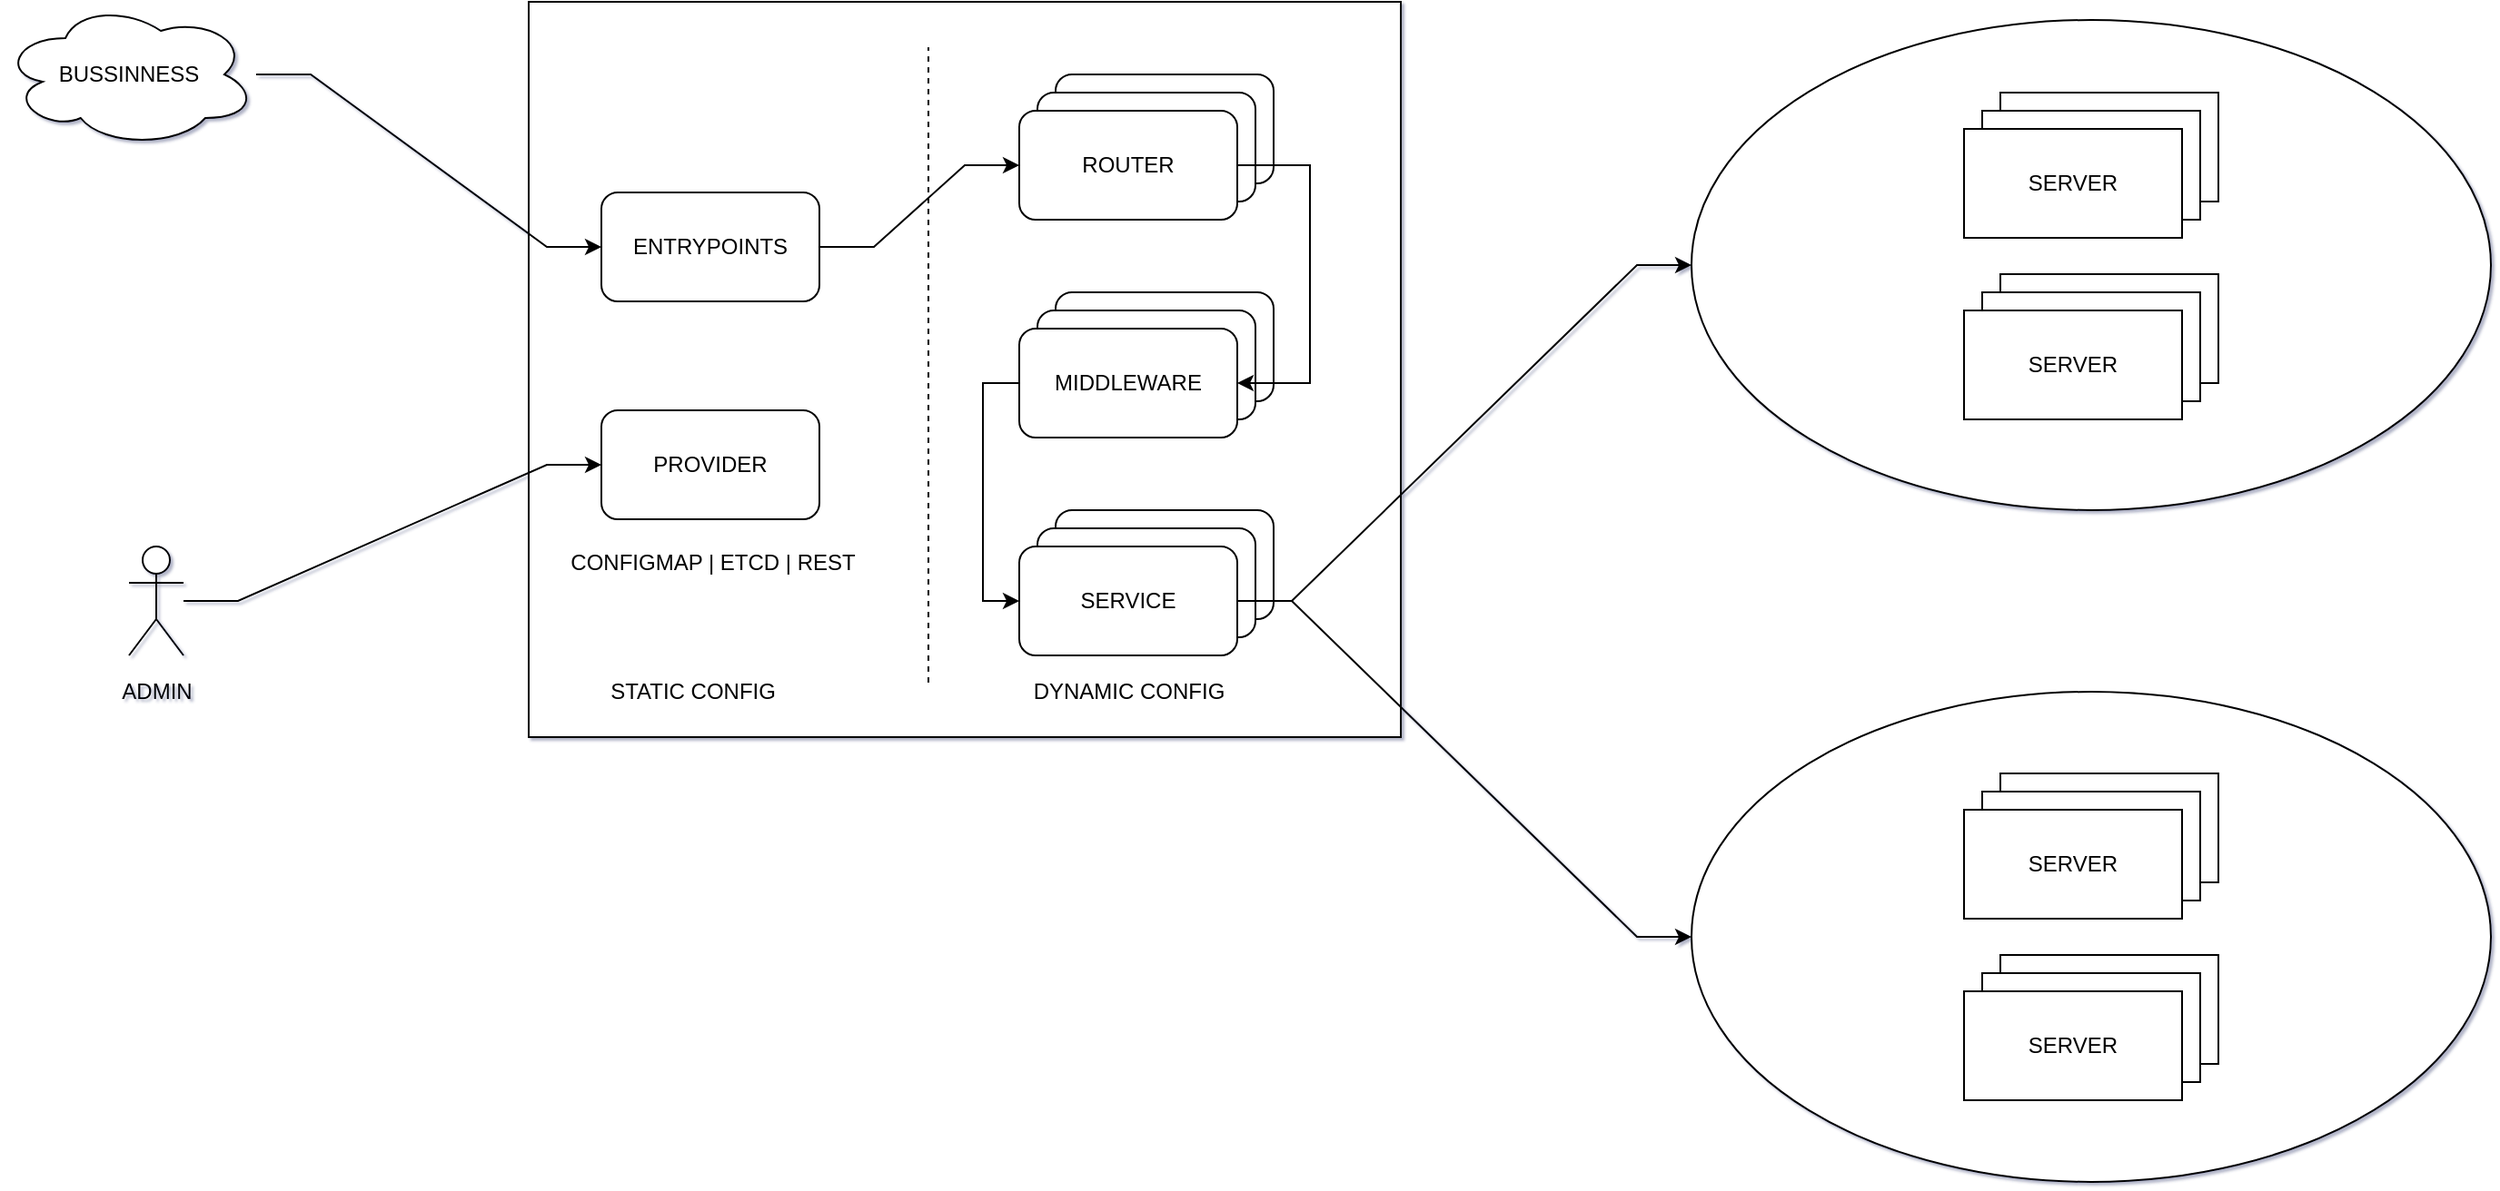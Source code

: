 <mxfile version="13.2.6" type="github">
  <diagram id="VSeTSDTbGr7kno4e8ZSS" name="第 1 页">
    <mxGraphModel dx="1411" dy="574" grid="0" gridSize="10" guides="1" tooltips="1" connect="1" arrows="1" fold="1" page="1" pageScale="1" pageWidth="4681" pageHeight="3300" math="0" shadow="1">
      <root>
        <mxCell id="0" />
        <mxCell id="1" parent="0" />
        <mxCell id="rJDTD4lO5hqLuJcOWx15-1" value="" style="rounded=0;whiteSpace=wrap;html=1;" parent="1" vertex="1">
          <mxGeometry x="360" y="160" width="480" height="405" as="geometry" />
        </mxCell>
        <mxCell id="f_kGkvsCkv21Wssh4Dlz-33" style="edgeStyle=entityRelationEdgeStyle;rounded=0;orthogonalLoop=1;jettySize=auto;html=1;" edge="1" parent="1" source="0BeCym-39-swH0D2_rm6-1" target="0BeCym-39-swH0D2_rm6-5">
          <mxGeometry relative="1" as="geometry" />
        </mxCell>
        <mxCell id="0BeCym-39-swH0D2_rm6-1" value="ENTRYPOINTS" style="rounded=1;whiteSpace=wrap;html=1;" parent="1" vertex="1">
          <mxGeometry x="400" y="265" width="120" height="60" as="geometry" />
        </mxCell>
        <mxCell id="0BeCym-39-swH0D2_rm6-2" value="PROVIDER" style="rounded=1;whiteSpace=wrap;html=1;" parent="1" vertex="1">
          <mxGeometry x="400" y="385" width="120" height="60" as="geometry" />
        </mxCell>
        <mxCell id="0BeCym-39-swH0D2_rm6-3" value="" style="rounded=1;whiteSpace=wrap;html=1;movable=1;resizable=1;rotatable=1;deletable=1;editable=1;connectable=1;" parent="1" vertex="1">
          <mxGeometry x="650" y="200" width="120" height="60" as="geometry" />
        </mxCell>
        <mxCell id="0BeCym-39-swH0D2_rm6-4" value="" style="rounded=1;whiteSpace=wrap;html=1;movable=1;resizable=1;rotatable=1;deletable=1;editable=1;connectable=1;" parent="1" vertex="1">
          <mxGeometry x="640" y="210" width="120" height="60" as="geometry" />
        </mxCell>
        <mxCell id="0BeCym-39-swH0D2_rm6-5" value="ROUTER" style="rounded=1;whiteSpace=wrap;html=1;movable=1;resizable=1;rotatable=1;deletable=1;editable=1;connectable=1;" parent="1" vertex="1">
          <mxGeometry x="630" y="220" width="120" height="60" as="geometry" />
        </mxCell>
        <mxCell id="0BeCym-39-swH0D2_rm6-6" value="" style="rounded=1;whiteSpace=wrap;html=1;movable=1;resizable=1;rotatable=1;deletable=1;editable=1;connectable=1;" parent="1" vertex="1">
          <mxGeometry x="650" y="440" width="120" height="60" as="geometry" />
        </mxCell>
        <mxCell id="0BeCym-39-swH0D2_rm6-7" value="" style="rounded=1;whiteSpace=wrap;html=1;movable=1;resizable=1;rotatable=1;deletable=1;editable=1;connectable=1;" parent="1" vertex="1">
          <mxGeometry x="640" y="450" width="120" height="60" as="geometry" />
        </mxCell>
        <mxCell id="f_kGkvsCkv21Wssh4Dlz-4" style="edgeStyle=entityRelationEdgeStyle;rounded=0;orthogonalLoop=1;jettySize=auto;html=1;exitX=1;exitY=0.5;exitDx=0;exitDy=0;entryX=0;entryY=0.5;entryDx=0;entryDy=0;" edge="1" parent="1" source="0BeCym-39-swH0D2_rm6-8" target="f_kGkvsCkv21Wssh4Dlz-6">
          <mxGeometry relative="1" as="geometry">
            <mxPoint x="910" y="345" as="targetPoint" />
          </mxGeometry>
        </mxCell>
        <mxCell id="f_kGkvsCkv21Wssh4Dlz-16" style="edgeStyle=entityRelationEdgeStyle;rounded=0;orthogonalLoop=1;jettySize=auto;html=1;exitX=1;exitY=0.5;exitDx=0;exitDy=0;entryX=0;entryY=0.5;entryDx=0;entryDy=0;" edge="1" parent="1" source="0BeCym-39-swH0D2_rm6-8" target="f_kGkvsCkv21Wssh4Dlz-11">
          <mxGeometry relative="1" as="geometry" />
        </mxCell>
        <mxCell id="0BeCym-39-swH0D2_rm6-8" value="SERVICE" style="rounded=1;whiteSpace=wrap;html=1;movable=1;resizable=1;rotatable=1;deletable=1;editable=1;connectable=1;" parent="1" vertex="1">
          <mxGeometry x="630" y="460" width="120" height="60" as="geometry" />
        </mxCell>
        <mxCell id="0BeCym-39-swH0D2_rm6-12" value="" style="endArrow=none;dashed=1;html=1;" parent="1" edge="1">
          <mxGeometry width="50" height="50" relative="1" as="geometry">
            <mxPoint x="580" y="535" as="sourcePoint" />
            <mxPoint x="580" y="185" as="targetPoint" />
          </mxGeometry>
        </mxCell>
        <mxCell id="f_kGkvsCkv21Wssh4Dlz-3" style="edgeStyle=entityRelationEdgeStyle;rounded=0;orthogonalLoop=1;jettySize=auto;html=1;" edge="1" parent="1" source="0BeCym-39-swH0D2_rm6-13" target="0BeCym-39-swH0D2_rm6-1">
          <mxGeometry relative="1" as="geometry" />
        </mxCell>
        <mxCell id="0BeCym-39-swH0D2_rm6-13" value="BUSSINNESS" style="ellipse;shape=cloud;whiteSpace=wrap;html=1;" parent="1" vertex="1">
          <mxGeometry x="70" y="160" width="140" height="80" as="geometry" />
        </mxCell>
        <mxCell id="f_kGkvsCkv21Wssh4Dlz-6" value="" style="ellipse;whiteSpace=wrap;html=1;" vertex="1" parent="1">
          <mxGeometry x="1000" y="170" width="440" height="270" as="geometry" />
        </mxCell>
        <mxCell id="f_kGkvsCkv21Wssh4Dlz-11" value="" style="ellipse;whiteSpace=wrap;html=1;" vertex="1" parent="1">
          <mxGeometry x="1000" y="540" width="440" height="270" as="geometry" />
        </mxCell>
        <mxCell id="f_kGkvsCkv21Wssh4Dlz-18" value="" style="rounded=1;whiteSpace=wrap;html=1;movable=1;resizable=1;rotatable=1;deletable=1;editable=1;connectable=1;" vertex="1" parent="1">
          <mxGeometry x="650" y="320" width="120" height="60" as="geometry" />
        </mxCell>
        <mxCell id="f_kGkvsCkv21Wssh4Dlz-19" value="" style="rounded=1;whiteSpace=wrap;html=1;movable=1;resizable=1;rotatable=1;deletable=1;editable=1;connectable=1;" vertex="1" parent="1">
          <mxGeometry x="640" y="330" width="120" height="60" as="geometry" />
        </mxCell>
        <mxCell id="f_kGkvsCkv21Wssh4Dlz-37" style="edgeStyle=elbowEdgeStyle;rounded=0;orthogonalLoop=1;jettySize=auto;html=1;entryX=0;entryY=0.5;entryDx=0;entryDy=0;" edge="1" parent="1" source="f_kGkvsCkv21Wssh4Dlz-20" target="0BeCym-39-swH0D2_rm6-8">
          <mxGeometry relative="1" as="geometry">
            <Array as="points">
              <mxPoint x="610" y="445" />
            </Array>
          </mxGeometry>
        </mxCell>
        <mxCell id="f_kGkvsCkv21Wssh4Dlz-20" value="&lt;span style=&quot;font-family: &amp;#34;helvetica&amp;#34;&quot;&gt;MIDDLEWARE&lt;/span&gt;" style="rounded=1;whiteSpace=wrap;html=1;movable=1;resizable=1;rotatable=1;deletable=1;editable=1;connectable=1;" vertex="1" parent="1">
          <mxGeometry x="630" y="340" width="120" height="60" as="geometry" />
        </mxCell>
        <mxCell id="f_kGkvsCkv21Wssh4Dlz-21" value="" style="rounded=0;whiteSpace=wrap;html=1;" vertex="1" parent="1">
          <mxGeometry x="1170" y="210" width="120" height="60" as="geometry" />
        </mxCell>
        <mxCell id="f_kGkvsCkv21Wssh4Dlz-22" value="" style="rounded=0;whiteSpace=wrap;html=1;" vertex="1" parent="1">
          <mxGeometry x="1160" y="220" width="120" height="60" as="geometry" />
        </mxCell>
        <mxCell id="f_kGkvsCkv21Wssh4Dlz-23" value="SERVER" style="rounded=0;whiteSpace=wrap;html=1;" vertex="1" parent="1">
          <mxGeometry x="1150" y="230" width="120" height="60" as="geometry" />
        </mxCell>
        <mxCell id="f_kGkvsCkv21Wssh4Dlz-24" value="" style="rounded=0;whiteSpace=wrap;html=1;" vertex="1" parent="1">
          <mxGeometry x="1170" y="310" width="120" height="60" as="geometry" />
        </mxCell>
        <mxCell id="f_kGkvsCkv21Wssh4Dlz-25" value="" style="rounded=0;whiteSpace=wrap;html=1;" vertex="1" parent="1">
          <mxGeometry x="1160" y="320" width="120" height="60" as="geometry" />
        </mxCell>
        <mxCell id="f_kGkvsCkv21Wssh4Dlz-26" value="&lt;span&gt;SERVER&lt;/span&gt;" style="rounded=0;whiteSpace=wrap;html=1;" vertex="1" parent="1">
          <mxGeometry x="1150" y="330" width="120" height="60" as="geometry" />
        </mxCell>
        <mxCell id="f_kGkvsCkv21Wssh4Dlz-27" value="" style="rounded=0;whiteSpace=wrap;html=1;" vertex="1" parent="1">
          <mxGeometry x="1170" y="585" width="120" height="60" as="geometry" />
        </mxCell>
        <mxCell id="f_kGkvsCkv21Wssh4Dlz-28" value="" style="rounded=0;whiteSpace=wrap;html=1;" vertex="1" parent="1">
          <mxGeometry x="1160" y="595" width="120" height="60" as="geometry" />
        </mxCell>
        <mxCell id="f_kGkvsCkv21Wssh4Dlz-29" value="SERVER" style="rounded=0;whiteSpace=wrap;html=1;" vertex="1" parent="1">
          <mxGeometry x="1150" y="605" width="120" height="60" as="geometry" />
        </mxCell>
        <mxCell id="f_kGkvsCkv21Wssh4Dlz-30" value="" style="rounded=0;whiteSpace=wrap;html=1;" vertex="1" parent="1">
          <mxGeometry x="1170" y="685" width="120" height="60" as="geometry" />
        </mxCell>
        <mxCell id="f_kGkvsCkv21Wssh4Dlz-31" value="" style="rounded=0;whiteSpace=wrap;html=1;" vertex="1" parent="1">
          <mxGeometry x="1160" y="695" width="120" height="60" as="geometry" />
        </mxCell>
        <mxCell id="f_kGkvsCkv21Wssh4Dlz-32" value="&lt;span&gt;SERVER&lt;/span&gt;" style="rounded=0;whiteSpace=wrap;html=1;" vertex="1" parent="1">
          <mxGeometry x="1150" y="705" width="120" height="60" as="geometry" />
        </mxCell>
        <mxCell id="f_kGkvsCkv21Wssh4Dlz-36" style="edgeStyle=elbowEdgeStyle;rounded=0;orthogonalLoop=1;jettySize=auto;html=1;exitX=1;exitY=0.5;exitDx=0;exitDy=0;entryX=1;entryY=0.5;entryDx=0;entryDy=0;" edge="1" parent="1" source="0BeCym-39-swH0D2_rm6-5" target="f_kGkvsCkv21Wssh4Dlz-20">
          <mxGeometry relative="1" as="geometry">
            <Array as="points">
              <mxPoint x="790" y="310" />
            </Array>
          </mxGeometry>
        </mxCell>
        <mxCell id="f_kGkvsCkv21Wssh4Dlz-38" value="ADMIN" style="text;html=1;resizable=0;autosize=1;align=center;verticalAlign=middle;points=[];fillColor=none;strokeColor=none;rounded=0;" vertex="1" parent="1">
          <mxGeometry x="130" y="530" width="50" height="20" as="geometry" />
        </mxCell>
        <mxCell id="f_kGkvsCkv21Wssh4Dlz-39" value="STATIC CONFIG" style="text;html=1;align=center;verticalAlign=middle;resizable=0;points=[];autosize=1;" vertex="1" parent="1">
          <mxGeometry x="395" y="530" width="110" height="20" as="geometry" />
        </mxCell>
        <mxCell id="f_kGkvsCkv21Wssh4Dlz-40" value="DYNAMIC CONFIG" style="text;html=1;align=center;verticalAlign=middle;resizable=0;points=[];autosize=1;" vertex="1" parent="1">
          <mxGeometry x="630" y="530" width="120" height="20" as="geometry" />
        </mxCell>
        <mxCell id="f_kGkvsCkv21Wssh4Dlz-50" style="edgeStyle=entityRelationEdgeStyle;rounded=0;orthogonalLoop=1;jettySize=auto;html=1;" edge="1" parent="1" source="f_kGkvsCkv21Wssh4Dlz-41" target="0BeCym-39-swH0D2_rm6-2">
          <mxGeometry relative="1" as="geometry" />
        </mxCell>
        <mxCell id="f_kGkvsCkv21Wssh4Dlz-41" value="" style="shape=umlActor;verticalLabelPosition=bottom;labelBackgroundColor=#ffffff;verticalAlign=top;html=1;outlineConnect=0;" vertex="1" parent="1">
          <mxGeometry x="140" y="460" width="30" height="60" as="geometry" />
        </mxCell>
        <mxCell id="f_kGkvsCkv21Wssh4Dlz-52" value="CONFIGMAP | ETCD | REST" style="text;html=1;resizable=0;autosize=1;align=center;verticalAlign=middle;points=[];fillColor=none;strokeColor=none;rounded=0;" vertex="1" parent="1">
          <mxGeometry x="377" y="460" width="167" height="18" as="geometry" />
        </mxCell>
      </root>
    </mxGraphModel>
  </diagram>
</mxfile>
